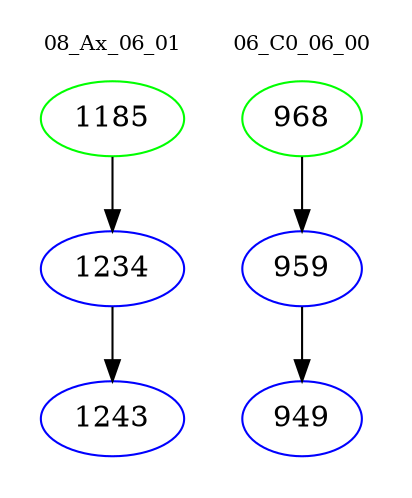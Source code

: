 digraph{
subgraph cluster_0 {
color = white
label = "08_Ax_06_01";
fontsize=10;
T0_1185 [label="1185", color="green"]
T0_1185 -> T0_1234 [color="black"]
T0_1234 [label="1234", color="blue"]
T0_1234 -> T0_1243 [color="black"]
T0_1243 [label="1243", color="blue"]
}
subgraph cluster_1 {
color = white
label = "06_C0_06_00";
fontsize=10;
T1_968 [label="968", color="green"]
T1_968 -> T1_959 [color="black"]
T1_959 [label="959", color="blue"]
T1_959 -> T1_949 [color="black"]
T1_949 [label="949", color="blue"]
}
}
